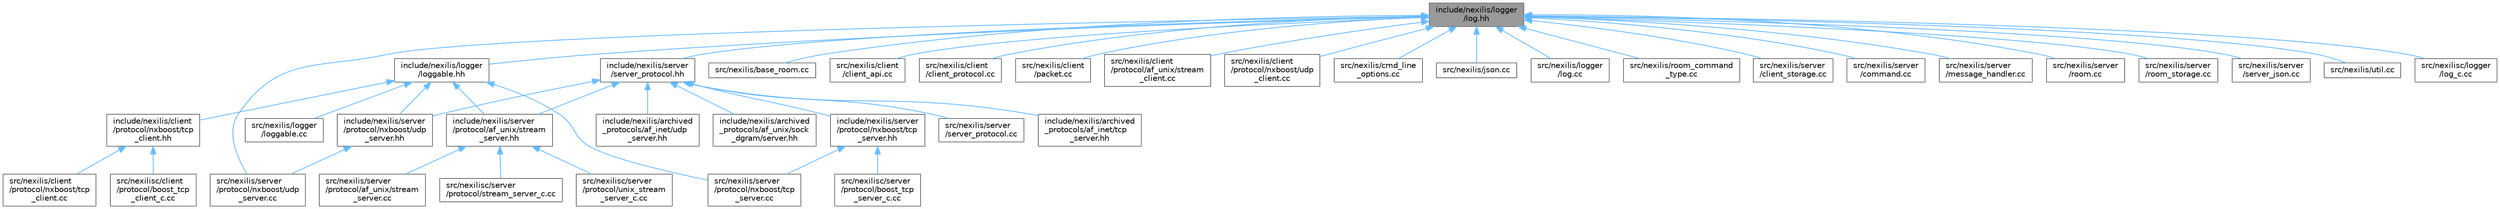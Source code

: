 digraph "include/nexilis/logger/log.hh"
{
 // LATEX_PDF_SIZE
  bgcolor="transparent";
  edge [fontname=Helvetica,fontsize=10,labelfontname=Helvetica,labelfontsize=10];
  node [fontname=Helvetica,fontsize=10,shape=box,height=0.2,width=0.4];
  Node1 [id="Node000001",label="include/nexilis/logger\l/log.hh",height=0.2,width=0.4,color="gray40", fillcolor="grey60", style="filled", fontcolor="black",tooltip=" "];
  Node1 -> Node2 [id="edge1_Node000001_Node000002",dir="back",color="steelblue1",style="solid",tooltip=" "];
  Node2 [id="Node000002",label="include/nexilis/logger\l/loggable.hh",height=0.2,width=0.4,color="grey40", fillcolor="white", style="filled",URL="$d4/d4d/loggable_8hh.html",tooltip=" "];
  Node2 -> Node3 [id="edge2_Node000002_Node000003",dir="back",color="steelblue1",style="solid",tooltip=" "];
  Node3 [id="Node000003",label="include/nexilis/client\l/protocol/nxboost/tcp\l_client.hh",height=0.2,width=0.4,color="grey40", fillcolor="white", style="filled",URL="$d1/dab/client_2protocol_2nxboost_2tcp__client_8hh.html",tooltip=" "];
  Node3 -> Node4 [id="edge3_Node000003_Node000004",dir="back",color="steelblue1",style="solid",tooltip=" "];
  Node4 [id="Node000004",label="src/nexilis/client\l/protocol/nxboost/tcp\l_client.cc",height=0.2,width=0.4,color="grey40", fillcolor="white", style="filled",URL="$de/d2b/client_2protocol_2nxboost_2tcp__client_8cc.html",tooltip=" "];
  Node3 -> Node5 [id="edge4_Node000003_Node000005",dir="back",color="steelblue1",style="solid",tooltip=" "];
  Node5 [id="Node000005",label="src/nexilisc/client\l/protocol/boost_tcp\l_client_c.cc",height=0.2,width=0.4,color="grey40", fillcolor="white", style="filled",URL="$d8/df0/boost__tcp__client__c_8cc.html",tooltip=" "];
  Node2 -> Node6 [id="edge5_Node000002_Node000006",dir="back",color="steelblue1",style="solid",tooltip=" "];
  Node6 [id="Node000006",label="include/nexilis/server\l/protocol/af_unix/stream\l_server.hh",height=0.2,width=0.4,color="grey40", fillcolor="white", style="filled",URL="$d8/d39/stream__server_8hh.html",tooltip=" "];
  Node6 -> Node7 [id="edge6_Node000006_Node000007",dir="back",color="steelblue1",style="solid",tooltip=" "];
  Node7 [id="Node000007",label="src/nexilis/server\l/protocol/af_unix/stream\l_server.cc",height=0.2,width=0.4,color="grey40", fillcolor="white", style="filled",URL="$db/d84/stream__server_8cc.html",tooltip=" "];
  Node6 -> Node8 [id="edge7_Node000006_Node000008",dir="back",color="steelblue1",style="solid",tooltip=" "];
  Node8 [id="Node000008",label="src/nexilisc/server\l/protocol/stream_server_c.cc",height=0.2,width=0.4,color="grey40", fillcolor="white", style="filled",URL="$d3/d31/stream__server__c_8cc.html",tooltip=" "];
  Node6 -> Node9 [id="edge8_Node000006_Node000009",dir="back",color="steelblue1",style="solid",tooltip=" "];
  Node9 [id="Node000009",label="src/nexilisc/server\l/protocol/unix_stream\l_server_c.cc",height=0.2,width=0.4,color="grey40", fillcolor="white", style="filled",URL="$da/de6/unix__stream__server__c_8cc.html",tooltip=" "];
  Node2 -> Node10 [id="edge9_Node000002_Node000010",dir="back",color="steelblue1",style="solid",tooltip=" "];
  Node10 [id="Node000010",label="include/nexilis/server\l/protocol/nxboost/udp\l_server.hh",height=0.2,width=0.4,color="grey40", fillcolor="white", style="filled",URL="$de/d3b/server_2protocol_2nxboost_2udp__server_8hh.html",tooltip=" "];
  Node10 -> Node11 [id="edge10_Node000010_Node000011",dir="back",color="steelblue1",style="solid",tooltip=" "];
  Node11 [id="Node000011",label="src/nexilis/server\l/protocol/nxboost/udp\l_server.cc",height=0.2,width=0.4,color="grey40", fillcolor="white", style="filled",URL="$d1/dda/server_2protocol_2nxboost_2udp__server_8cc.html",tooltip=" "];
  Node2 -> Node12 [id="edge11_Node000002_Node000012",dir="back",color="steelblue1",style="solid",tooltip=" "];
  Node12 [id="Node000012",label="src/nexilis/logger\l/loggable.cc",height=0.2,width=0.4,color="grey40", fillcolor="white", style="filled",URL="$d2/df7/loggable_8cc.html",tooltip=" "];
  Node2 -> Node13 [id="edge12_Node000002_Node000013",dir="back",color="steelblue1",style="solid",tooltip=" "];
  Node13 [id="Node000013",label="src/nexilis/server\l/protocol/nxboost/tcp\l_server.cc",height=0.2,width=0.4,color="grey40", fillcolor="white", style="filled",URL="$d6/da4/server_2protocol_2nxboost_2tcp__server_8cc.html",tooltip=" "];
  Node1 -> Node14 [id="edge13_Node000001_Node000014",dir="back",color="steelblue1",style="solid",tooltip=" "];
  Node14 [id="Node000014",label="include/nexilis/server\l/server_protocol.hh",height=0.2,width=0.4,color="grey40", fillcolor="white", style="filled",URL="$da/dc6/server__protocol_8hh.html",tooltip=" "];
  Node14 -> Node15 [id="edge14_Node000014_Node000015",dir="back",color="steelblue1",style="solid",tooltip=" "];
  Node15 [id="Node000015",label="include/nexilis/archived\l_protocols/af_inet/tcp\l_server.hh",height=0.2,width=0.4,color="grey40", fillcolor="white", style="filled",URL="$d0/da7/archived__protocols_2af__inet_2tcp__server_8hh.html",tooltip=" "];
  Node14 -> Node16 [id="edge15_Node000014_Node000016",dir="back",color="steelblue1",style="solid",tooltip=" "];
  Node16 [id="Node000016",label="include/nexilis/archived\l_protocols/af_inet/udp\l_server.hh",height=0.2,width=0.4,color="grey40", fillcolor="white", style="filled",URL="$d8/dc7/archived__protocols_2af__inet_2udp__server_8hh.html",tooltip=" "];
  Node14 -> Node17 [id="edge16_Node000014_Node000017",dir="back",color="steelblue1",style="solid",tooltip=" "];
  Node17 [id="Node000017",label="include/nexilis/archived\l_protocols/af_unix/sock\l_dgram/server.hh",height=0.2,width=0.4,color="grey40", fillcolor="white", style="filled",URL="$d4/dd0/server_8hh.html",tooltip=" "];
  Node14 -> Node6 [id="edge17_Node000014_Node000006",dir="back",color="steelblue1",style="solid",tooltip=" "];
  Node14 -> Node18 [id="edge18_Node000014_Node000018",dir="back",color="steelblue1",style="solid",tooltip=" "];
  Node18 [id="Node000018",label="include/nexilis/server\l/protocol/nxboost/tcp\l_server.hh",height=0.2,width=0.4,color="grey40", fillcolor="white", style="filled",URL="$d6/d5f/server_2protocol_2nxboost_2tcp__server_8hh.html",tooltip=" "];
  Node18 -> Node13 [id="edge19_Node000018_Node000013",dir="back",color="steelblue1",style="solid",tooltip=" "];
  Node18 -> Node19 [id="edge20_Node000018_Node000019",dir="back",color="steelblue1",style="solid",tooltip=" "];
  Node19 [id="Node000019",label="src/nexilisc/server\l/protocol/boost_tcp\l_server_c.cc",height=0.2,width=0.4,color="grey40", fillcolor="white", style="filled",URL="$d3/d29/boost__tcp__server__c_8cc.html",tooltip=" "];
  Node14 -> Node10 [id="edge21_Node000014_Node000010",dir="back",color="steelblue1",style="solid",tooltip=" "];
  Node14 -> Node20 [id="edge22_Node000014_Node000020",dir="back",color="steelblue1",style="solid",tooltip=" "];
  Node20 [id="Node000020",label="src/nexilis/server\l/server_protocol.cc",height=0.2,width=0.4,color="grey40", fillcolor="white", style="filled",URL="$dd/dfa/server__protocol_8cc.html",tooltip=" "];
  Node1 -> Node21 [id="edge23_Node000001_Node000021",dir="back",color="steelblue1",style="solid",tooltip=" "];
  Node21 [id="Node000021",label="src/nexilis/base_room.cc",height=0.2,width=0.4,color="grey40", fillcolor="white", style="filled",URL="$d9/d63/base__room_8cc.html",tooltip=" "];
  Node1 -> Node22 [id="edge24_Node000001_Node000022",dir="back",color="steelblue1",style="solid",tooltip=" "];
  Node22 [id="Node000022",label="src/nexilis/client\l/client_api.cc",height=0.2,width=0.4,color="grey40", fillcolor="white", style="filled",URL="$d2/d60/client__api_8cc.html",tooltip=" "];
  Node1 -> Node23 [id="edge25_Node000001_Node000023",dir="back",color="steelblue1",style="solid",tooltip=" "];
  Node23 [id="Node000023",label="src/nexilis/client\l/client_protocol.cc",height=0.2,width=0.4,color="grey40", fillcolor="white", style="filled",URL="$df/d3c/client__protocol_8cc.html",tooltip=" "];
  Node1 -> Node24 [id="edge26_Node000001_Node000024",dir="back",color="steelblue1",style="solid",tooltip=" "];
  Node24 [id="Node000024",label="src/nexilis/client\l/packet.cc",height=0.2,width=0.4,color="grey40", fillcolor="white", style="filled",URL="$d0/d7e/packet_8cc.html",tooltip=" "];
  Node1 -> Node25 [id="edge27_Node000001_Node000025",dir="back",color="steelblue1",style="solid",tooltip=" "];
  Node25 [id="Node000025",label="src/nexilis/client\l/protocol/af_unix/stream\l_client.cc",height=0.2,width=0.4,color="grey40", fillcolor="white", style="filled",URL="$db/d9b/stream__client_8cc.html",tooltip=" "];
  Node1 -> Node26 [id="edge28_Node000001_Node000026",dir="back",color="steelblue1",style="solid",tooltip=" "];
  Node26 [id="Node000026",label="src/nexilis/client\l/protocol/nxboost/udp\l_client.cc",height=0.2,width=0.4,color="grey40", fillcolor="white", style="filled",URL="$dc/dbe/client_2protocol_2nxboost_2udp__client_8cc.html",tooltip=" "];
  Node1 -> Node27 [id="edge29_Node000001_Node000027",dir="back",color="steelblue1",style="solid",tooltip=" "];
  Node27 [id="Node000027",label="src/nexilis/cmd_line\l_options.cc",height=0.2,width=0.4,color="grey40", fillcolor="white", style="filled",URL="$db/d5d/cmd__line__options_8cc.html",tooltip=" "];
  Node1 -> Node28 [id="edge30_Node000001_Node000028",dir="back",color="steelblue1",style="solid",tooltip=" "];
  Node28 [id="Node000028",label="src/nexilis/json.cc",height=0.2,width=0.4,color="grey40", fillcolor="white", style="filled",URL="$d0/de6/json_8cc.html",tooltip=" "];
  Node1 -> Node29 [id="edge31_Node000001_Node000029",dir="back",color="steelblue1",style="solid",tooltip=" "];
  Node29 [id="Node000029",label="src/nexilis/logger\l/log.cc",height=0.2,width=0.4,color="grey40", fillcolor="white", style="filled",URL="$d4/dc1/log_8cc.html",tooltip=" "];
  Node1 -> Node30 [id="edge32_Node000001_Node000030",dir="back",color="steelblue1",style="solid",tooltip=" "];
  Node30 [id="Node000030",label="src/nexilis/room_command\l_type.cc",height=0.2,width=0.4,color="grey40", fillcolor="white", style="filled",URL="$dd/d96/room__command__type_8cc.html",tooltip=" "];
  Node1 -> Node31 [id="edge33_Node000001_Node000031",dir="back",color="steelblue1",style="solid",tooltip=" "];
  Node31 [id="Node000031",label="src/nexilis/server\l/client_storage.cc",height=0.2,width=0.4,color="grey40", fillcolor="white", style="filled",URL="$d6/d56/client__storage_8cc.html",tooltip=" "];
  Node1 -> Node32 [id="edge34_Node000001_Node000032",dir="back",color="steelblue1",style="solid",tooltip=" "];
  Node32 [id="Node000032",label="src/nexilis/server\l/command.cc",height=0.2,width=0.4,color="grey40", fillcolor="white", style="filled",URL="$d2/dfb/command_8cc.html",tooltip=" "];
  Node1 -> Node33 [id="edge35_Node000001_Node000033",dir="back",color="steelblue1",style="solid",tooltip=" "];
  Node33 [id="Node000033",label="src/nexilis/server\l/message_handler.cc",height=0.2,width=0.4,color="grey40", fillcolor="white", style="filled",URL="$da/d3b/message__handler_8cc.html",tooltip=" "];
  Node1 -> Node11 [id="edge36_Node000001_Node000011",dir="back",color="steelblue1",style="solid",tooltip=" "];
  Node1 -> Node34 [id="edge37_Node000001_Node000034",dir="back",color="steelblue1",style="solid",tooltip=" "];
  Node34 [id="Node000034",label="src/nexilis/server\l/room.cc",height=0.2,width=0.4,color="grey40", fillcolor="white", style="filled",URL="$d5/d1b/room_8cc.html",tooltip=" "];
  Node1 -> Node35 [id="edge38_Node000001_Node000035",dir="back",color="steelblue1",style="solid",tooltip=" "];
  Node35 [id="Node000035",label="src/nexilis/server\l/room_storage.cc",height=0.2,width=0.4,color="grey40", fillcolor="white", style="filled",URL="$df/d00/room__storage_8cc.html",tooltip=" "];
  Node1 -> Node36 [id="edge39_Node000001_Node000036",dir="back",color="steelblue1",style="solid",tooltip=" "];
  Node36 [id="Node000036",label="src/nexilis/server\l/server_json.cc",height=0.2,width=0.4,color="grey40", fillcolor="white", style="filled",URL="$d8/d48/server__json_8cc.html",tooltip=" "];
  Node1 -> Node37 [id="edge40_Node000001_Node000037",dir="back",color="steelblue1",style="solid",tooltip=" "];
  Node37 [id="Node000037",label="src/nexilis/util.cc",height=0.2,width=0.4,color="grey40", fillcolor="white", style="filled",URL="$d9/d6f/util_8cc.html",tooltip=" "];
  Node1 -> Node38 [id="edge41_Node000001_Node000038",dir="back",color="steelblue1",style="solid",tooltip=" "];
  Node38 [id="Node000038",label="src/nexilisc/logger\l/log_c.cc",height=0.2,width=0.4,color="grey40", fillcolor="white", style="filled",URL="$dc/dee/log__c_8cc.html",tooltip=" "];
}
